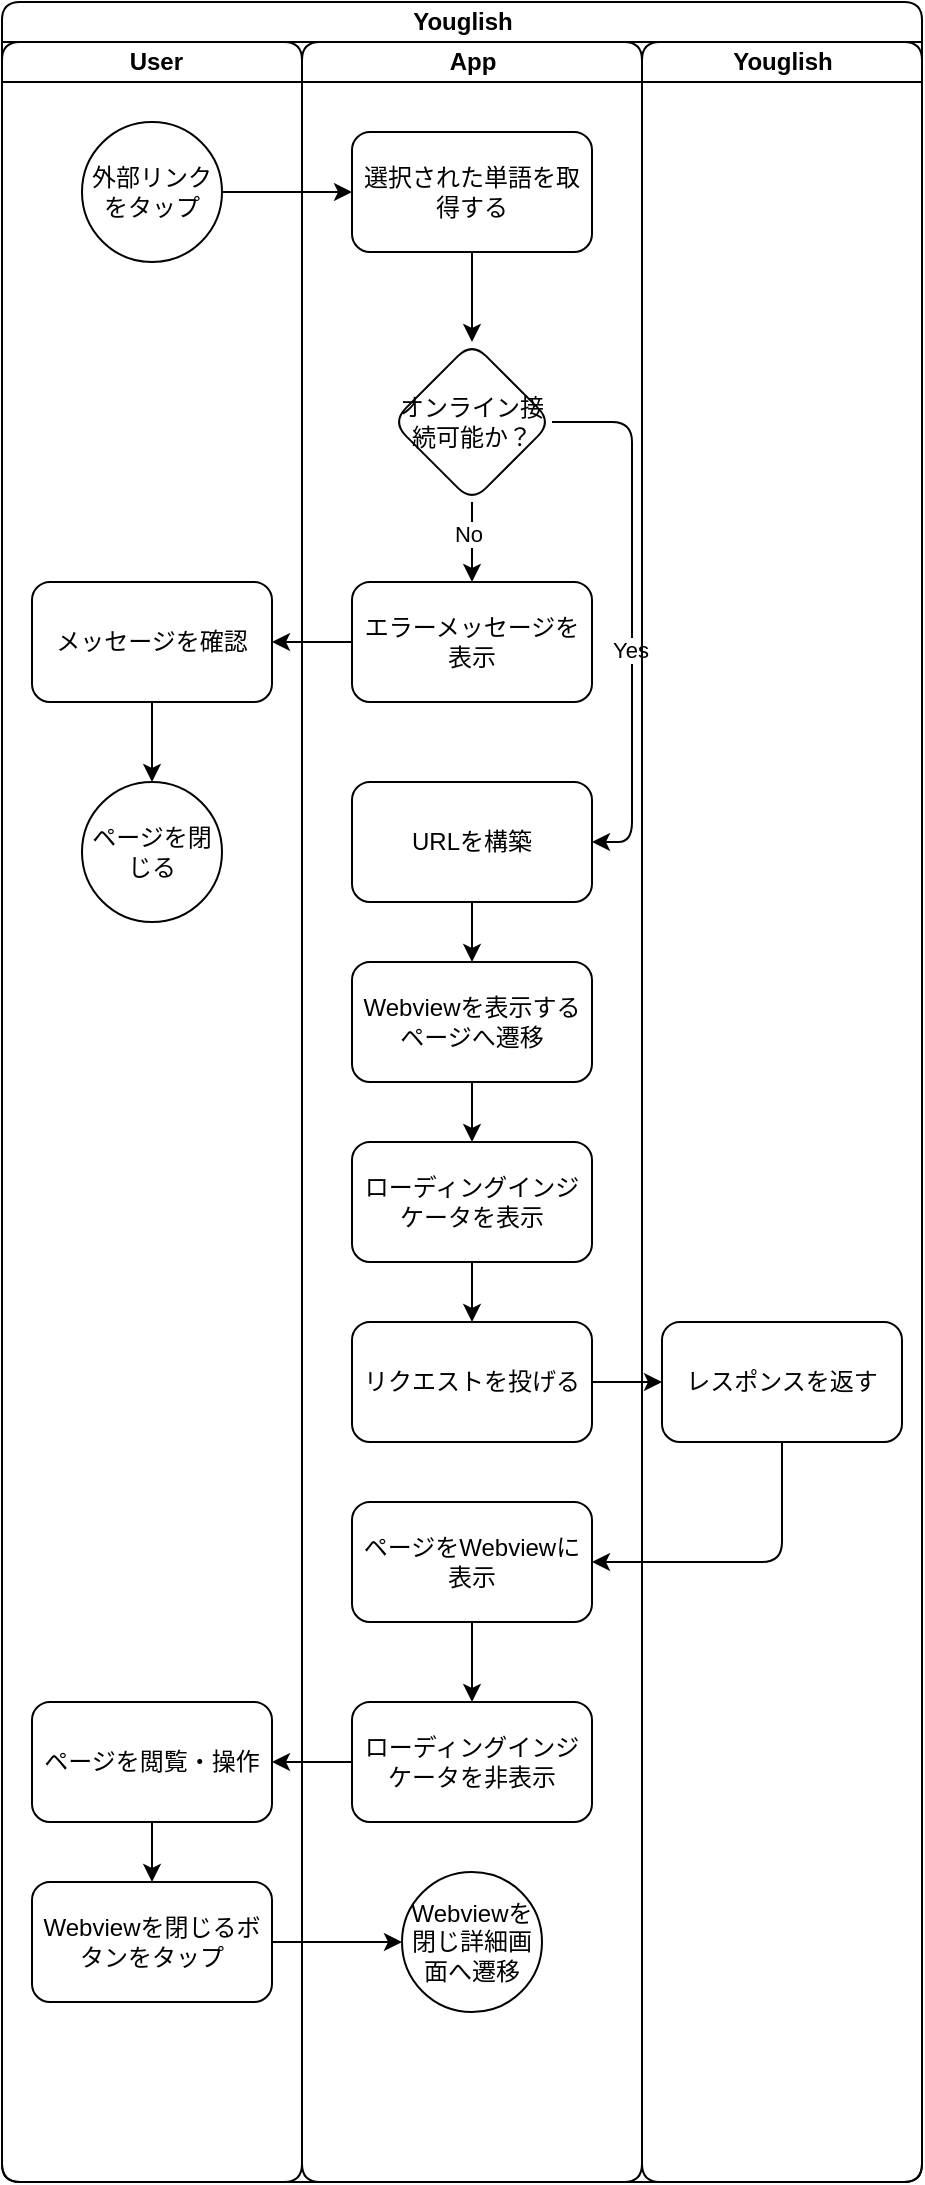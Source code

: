 <mxfile version="28.0.7">
  <diagram name="ページ1" id="QTPtTM3dV5fszjK0FNFE">
    <mxGraphModel dx="1323" dy="809" grid="1" gridSize="10" guides="1" tooltips="1" connect="1" arrows="1" fold="1" page="1" pageScale="1" pageWidth="827" pageHeight="1169" math="0" shadow="0">
      <root>
        <mxCell id="0" />
        <mxCell id="1" parent="0" />
        <mxCell id="YXp7gPcy2K04L7zPCXfc-1" value="Youglish" style="swimlane;childLayout=stackLayout;resizeParent=1;resizeParentMax=0;startSize=20;html=1;rounded=1;" vertex="1" parent="1">
          <mxGeometry x="230" y="60" width="460" height="1090" as="geometry" />
        </mxCell>
        <mxCell id="YXp7gPcy2K04L7zPCXfc-2" value="&amp;nbsp;User" style="swimlane;startSize=20;html=1;rounded=1;" vertex="1" parent="YXp7gPcy2K04L7zPCXfc-1">
          <mxGeometry y="20" width="150" height="1070" as="geometry" />
        </mxCell>
        <mxCell id="YXp7gPcy2K04L7zPCXfc-6" value="外部リンクをタップ" style="ellipse;whiteSpace=wrap;html=1;rounded=1;" vertex="1" parent="YXp7gPcy2K04L7zPCXfc-2">
          <mxGeometry x="40.0" y="40" width="70" height="70" as="geometry" />
        </mxCell>
        <mxCell id="YXp7gPcy2K04L7zPCXfc-27" style="edgeStyle=orthogonalEdgeStyle;rounded=1;orthogonalLoop=1;jettySize=auto;html=1;exitX=0.5;exitY=1;exitDx=0;exitDy=0;" edge="1" parent="YXp7gPcy2K04L7zPCXfc-2" source="YXp7gPcy2K04L7zPCXfc-18" target="YXp7gPcy2K04L7zPCXfc-26">
          <mxGeometry relative="1" as="geometry" />
        </mxCell>
        <mxCell id="YXp7gPcy2K04L7zPCXfc-18" value="メッセージを確認" style="whiteSpace=wrap;html=1;rounded=1;" vertex="1" parent="YXp7gPcy2K04L7zPCXfc-2">
          <mxGeometry x="15.0" y="270" width="120" height="60" as="geometry" />
        </mxCell>
        <mxCell id="YXp7gPcy2K04L7zPCXfc-26" value="ページを閉じる" style="ellipse;whiteSpace=wrap;html=1;rounded=1;" vertex="1" parent="YXp7gPcy2K04L7zPCXfc-2">
          <mxGeometry x="40.0" y="370" width="70" height="70" as="geometry" />
        </mxCell>
        <mxCell id="YXp7gPcy2K04L7zPCXfc-60" style="edgeStyle=orthogonalEdgeStyle;rounded=1;orthogonalLoop=1;jettySize=auto;html=1;exitX=0.5;exitY=1;exitDx=0;exitDy=0;" edge="1" parent="YXp7gPcy2K04L7zPCXfc-2" source="YXp7gPcy2K04L7zPCXfc-55" target="YXp7gPcy2K04L7zPCXfc-57">
          <mxGeometry relative="1" as="geometry" />
        </mxCell>
        <mxCell id="YXp7gPcy2K04L7zPCXfc-55" value="ページを閲覧・操作" style="whiteSpace=wrap;html=1;rounded=1;" vertex="1" parent="YXp7gPcy2K04L7zPCXfc-2">
          <mxGeometry x="15" y="830" width="120" height="60" as="geometry" />
        </mxCell>
        <mxCell id="YXp7gPcy2K04L7zPCXfc-57" value="Webviewを閉じるボタンをタップ" style="whiteSpace=wrap;html=1;rounded=1;" vertex="1" parent="YXp7gPcy2K04L7zPCXfc-2">
          <mxGeometry x="15" y="920" width="120" height="60" as="geometry" />
        </mxCell>
        <mxCell id="YXp7gPcy2K04L7zPCXfc-3" value="App" style="swimlane;startSize=20;html=1;rounded=1;" vertex="1" parent="YXp7gPcy2K04L7zPCXfc-1">
          <mxGeometry x="150" y="20" width="170" height="1070" as="geometry" />
        </mxCell>
        <mxCell id="YXp7gPcy2K04L7zPCXfc-10" style="edgeStyle=orthogonalEdgeStyle;rounded=1;orthogonalLoop=1;jettySize=auto;html=1;exitX=0.5;exitY=1;exitDx=0;exitDy=0;" edge="1" parent="YXp7gPcy2K04L7zPCXfc-3" source="YXp7gPcy2K04L7zPCXfc-7" target="YXp7gPcy2K04L7zPCXfc-9">
          <mxGeometry relative="1" as="geometry" />
        </mxCell>
        <mxCell id="YXp7gPcy2K04L7zPCXfc-7" value="選択された単語を取得する" style="whiteSpace=wrap;html=1;rounded=1;" vertex="1" parent="YXp7gPcy2K04L7zPCXfc-3">
          <mxGeometry x="25.0" y="45" width="120" height="60" as="geometry" />
        </mxCell>
        <mxCell id="YXp7gPcy2K04L7zPCXfc-13" style="edgeStyle=orthogonalEdgeStyle;rounded=1;orthogonalLoop=1;jettySize=auto;html=1;exitX=0.5;exitY=1;exitDx=0;exitDy=0;" edge="1" parent="YXp7gPcy2K04L7zPCXfc-3" source="YXp7gPcy2K04L7zPCXfc-9" target="YXp7gPcy2K04L7zPCXfc-12">
          <mxGeometry relative="1" as="geometry" />
        </mxCell>
        <mxCell id="YXp7gPcy2K04L7zPCXfc-14" value="No" style="edgeLabel;html=1;align=center;verticalAlign=middle;resizable=0;points=[];rounded=1;" vertex="1" connectable="0" parent="YXp7gPcy2K04L7zPCXfc-13">
          <mxGeometry x="-0.2" y="-2" relative="1" as="geometry">
            <mxPoint as="offset" />
          </mxGeometry>
        </mxCell>
        <mxCell id="YXp7gPcy2K04L7zPCXfc-29" style="edgeStyle=orthogonalEdgeStyle;rounded=1;orthogonalLoop=1;jettySize=auto;html=1;exitX=1;exitY=0.5;exitDx=0;exitDy=0;entryX=1;entryY=0.5;entryDx=0;entryDy=0;" edge="1" parent="YXp7gPcy2K04L7zPCXfc-3" source="YXp7gPcy2K04L7zPCXfc-9" target="YXp7gPcy2K04L7zPCXfc-28">
          <mxGeometry relative="1" as="geometry" />
        </mxCell>
        <mxCell id="YXp7gPcy2K04L7zPCXfc-30" value="Yes" style="edgeLabel;html=1;align=center;verticalAlign=middle;resizable=0;points=[];rounded=1;" vertex="1" connectable="0" parent="YXp7gPcy2K04L7zPCXfc-29">
          <mxGeometry x="0.141" y="-1" relative="1" as="geometry">
            <mxPoint as="offset" />
          </mxGeometry>
        </mxCell>
        <mxCell id="YXp7gPcy2K04L7zPCXfc-9" value="オンライン接続可能か？" style="rhombus;whiteSpace=wrap;html=1;rounded=1;" vertex="1" parent="YXp7gPcy2K04L7zPCXfc-3">
          <mxGeometry x="45.0" y="150" width="80" height="80" as="geometry" />
        </mxCell>
        <mxCell id="YXp7gPcy2K04L7zPCXfc-12" value="エラーメッセージを表示" style="whiteSpace=wrap;html=1;rounded=1;" vertex="1" parent="YXp7gPcy2K04L7zPCXfc-3">
          <mxGeometry x="25.0" y="270" width="120" height="60" as="geometry" />
        </mxCell>
        <mxCell id="YXp7gPcy2K04L7zPCXfc-48" style="edgeStyle=orthogonalEdgeStyle;rounded=1;orthogonalLoop=1;jettySize=auto;html=1;exitX=0.5;exitY=1;exitDx=0;exitDy=0;entryX=0.5;entryY=0;entryDx=0;entryDy=0;" edge="1" parent="YXp7gPcy2K04L7zPCXfc-3" source="YXp7gPcy2K04L7zPCXfc-28" target="YXp7gPcy2K04L7zPCXfc-47">
          <mxGeometry relative="1" as="geometry" />
        </mxCell>
        <mxCell id="YXp7gPcy2K04L7zPCXfc-28" value="URLを構築" style="whiteSpace=wrap;html=1;rounded=1;" vertex="1" parent="YXp7gPcy2K04L7zPCXfc-3">
          <mxGeometry x="25.0" y="370" width="120" height="60" as="geometry" />
        </mxCell>
        <mxCell id="YXp7gPcy2K04L7zPCXfc-35" value="リクエストを投げる" style="whiteSpace=wrap;html=1;rounded=1;" vertex="1" parent="YXp7gPcy2K04L7zPCXfc-3">
          <mxGeometry x="25.0" y="640" width="120" height="60" as="geometry" />
        </mxCell>
        <mxCell id="YXp7gPcy2K04L7zPCXfc-53" value="" style="edgeStyle=orthogonalEdgeStyle;rounded=1;orthogonalLoop=1;jettySize=auto;html=1;" edge="1" parent="YXp7gPcy2K04L7zPCXfc-3" source="YXp7gPcy2K04L7zPCXfc-45" target="YXp7gPcy2K04L7zPCXfc-52">
          <mxGeometry relative="1" as="geometry" />
        </mxCell>
        <mxCell id="YXp7gPcy2K04L7zPCXfc-45" value="ページをWebviewに表示" style="whiteSpace=wrap;html=1;rounded=1;" vertex="1" parent="YXp7gPcy2K04L7zPCXfc-3">
          <mxGeometry x="25" y="730" width="120" height="60" as="geometry" />
        </mxCell>
        <mxCell id="YXp7gPcy2K04L7zPCXfc-50" style="edgeStyle=orthogonalEdgeStyle;rounded=1;orthogonalLoop=1;jettySize=auto;html=1;exitX=0.5;exitY=1;exitDx=0;exitDy=0;" edge="1" parent="YXp7gPcy2K04L7zPCXfc-3" source="YXp7gPcy2K04L7zPCXfc-47" target="YXp7gPcy2K04L7zPCXfc-49">
          <mxGeometry relative="1" as="geometry" />
        </mxCell>
        <mxCell id="YXp7gPcy2K04L7zPCXfc-47" value="Webviewを表示するページへ遷移" style="whiteSpace=wrap;html=1;rounded=1;" vertex="1" parent="YXp7gPcy2K04L7zPCXfc-3">
          <mxGeometry x="25" y="460" width="120" height="60" as="geometry" />
        </mxCell>
        <mxCell id="YXp7gPcy2K04L7zPCXfc-54" style="edgeStyle=orthogonalEdgeStyle;rounded=1;orthogonalLoop=1;jettySize=auto;html=1;exitX=0.5;exitY=1;exitDx=0;exitDy=0;" edge="1" parent="YXp7gPcy2K04L7zPCXfc-3" source="YXp7gPcy2K04L7zPCXfc-49" target="YXp7gPcy2K04L7zPCXfc-35">
          <mxGeometry relative="1" as="geometry" />
        </mxCell>
        <mxCell id="YXp7gPcy2K04L7zPCXfc-49" value="ローディングインジケータを表示" style="whiteSpace=wrap;html=1;rounded=1;" vertex="1" parent="YXp7gPcy2K04L7zPCXfc-3">
          <mxGeometry x="25" y="550" width="120" height="60" as="geometry" />
        </mxCell>
        <mxCell id="YXp7gPcy2K04L7zPCXfc-52" value="ローディングインジケータを非表示" style="whiteSpace=wrap;html=1;rounded=1;" vertex="1" parent="YXp7gPcy2K04L7zPCXfc-3">
          <mxGeometry x="25" y="830" width="120" height="60" as="geometry" />
        </mxCell>
        <mxCell id="YXp7gPcy2K04L7zPCXfc-59" value="Webviewを閉じ詳細画面へ遷移" style="ellipse;whiteSpace=wrap;html=1;rounded=1;" vertex="1" parent="YXp7gPcy2K04L7zPCXfc-3">
          <mxGeometry x="50" y="915" width="70" height="70" as="geometry" />
        </mxCell>
        <mxCell id="YXp7gPcy2K04L7zPCXfc-4" value="Youglish" style="swimlane;startSize=20;html=1;rounded=1;" vertex="1" parent="YXp7gPcy2K04L7zPCXfc-1">
          <mxGeometry x="320" y="20" width="140" height="1070" as="geometry" />
        </mxCell>
        <mxCell id="YXp7gPcy2K04L7zPCXfc-34" value="レスポンスを返す" style="whiteSpace=wrap;html=1;rounded=1;" vertex="1" parent="YXp7gPcy2K04L7zPCXfc-4">
          <mxGeometry x="10.0" y="640" width="120" height="60" as="geometry" />
        </mxCell>
        <mxCell id="YXp7gPcy2K04L7zPCXfc-8" value="" style="edgeStyle=orthogonalEdgeStyle;rounded=1;orthogonalLoop=1;jettySize=auto;html=1;" edge="1" parent="YXp7gPcy2K04L7zPCXfc-1" source="YXp7gPcy2K04L7zPCXfc-6" target="YXp7gPcy2K04L7zPCXfc-7">
          <mxGeometry relative="1" as="geometry" />
        </mxCell>
        <mxCell id="YXp7gPcy2K04L7zPCXfc-20" value="" style="edgeStyle=orthogonalEdgeStyle;rounded=1;orthogonalLoop=1;jettySize=auto;html=1;" edge="1" parent="YXp7gPcy2K04L7zPCXfc-1" source="YXp7gPcy2K04L7zPCXfc-12" target="YXp7gPcy2K04L7zPCXfc-18">
          <mxGeometry relative="1" as="geometry" />
        </mxCell>
        <mxCell id="YXp7gPcy2K04L7zPCXfc-37" value="" style="edgeStyle=orthogonalEdgeStyle;rounded=1;orthogonalLoop=1;jettySize=auto;html=1;" edge="1" parent="YXp7gPcy2K04L7zPCXfc-1" source="YXp7gPcy2K04L7zPCXfc-35" target="YXp7gPcy2K04L7zPCXfc-34">
          <mxGeometry relative="1" as="geometry" />
        </mxCell>
        <mxCell id="YXp7gPcy2K04L7zPCXfc-51" style="edgeStyle=orthogonalEdgeStyle;rounded=1;orthogonalLoop=1;jettySize=auto;html=1;exitX=0.5;exitY=1;exitDx=0;exitDy=0;entryX=1;entryY=0.5;entryDx=0;entryDy=0;" edge="1" parent="YXp7gPcy2K04L7zPCXfc-1" source="YXp7gPcy2K04L7zPCXfc-34" target="YXp7gPcy2K04L7zPCXfc-45">
          <mxGeometry relative="1" as="geometry" />
        </mxCell>
        <mxCell id="YXp7gPcy2K04L7zPCXfc-56" style="edgeStyle=orthogonalEdgeStyle;rounded=1;orthogonalLoop=1;jettySize=auto;html=1;exitX=0;exitY=0.5;exitDx=0;exitDy=0;" edge="1" parent="YXp7gPcy2K04L7zPCXfc-1" source="YXp7gPcy2K04L7zPCXfc-52" target="YXp7gPcy2K04L7zPCXfc-55">
          <mxGeometry relative="1" as="geometry" />
        </mxCell>
        <mxCell id="YXp7gPcy2K04L7zPCXfc-61" style="edgeStyle=orthogonalEdgeStyle;rounded=1;orthogonalLoop=1;jettySize=auto;html=1;exitX=1;exitY=0.5;exitDx=0;exitDy=0;" edge="1" parent="YXp7gPcy2K04L7zPCXfc-1" source="YXp7gPcy2K04L7zPCXfc-57" target="YXp7gPcy2K04L7zPCXfc-59">
          <mxGeometry relative="1" as="geometry" />
        </mxCell>
      </root>
    </mxGraphModel>
  </diagram>
</mxfile>
